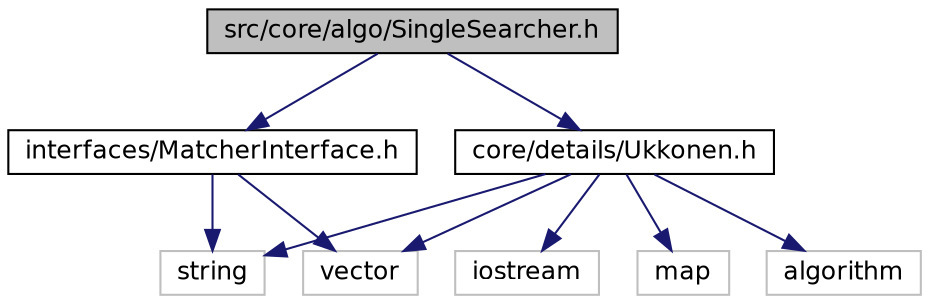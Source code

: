 digraph "src/core/algo/SingleSearcher.h"
{
 // INTERACTIVE_SVG=YES
 // LATEX_PDF_SIZE
  edge [fontname="Helvetica",fontsize="12",labelfontname="Helvetica",labelfontsize="12"];
  node [fontname="Helvetica",fontsize="12",shape=record];
  Node1 [label="src/core/algo/SingleSearcher.h",height=0.2,width=0.4,color="black", fillcolor="grey75", style="filled", fontcolor="black",tooltip=" "];
  Node1 -> Node2 [color="midnightblue",fontsize="12",style="solid"];
  Node2 [label="interfaces/MatcherInterface.h",height=0.2,width=0.4,color="black", fillcolor="white", style="filled",URL="$a00044.html",tooltip=" "];
  Node2 -> Node3 [color="midnightblue",fontsize="12",style="solid"];
  Node3 [label="vector",height=0.2,width=0.4,color="grey75", fillcolor="white", style="filled",tooltip=" "];
  Node2 -> Node4 [color="midnightblue",fontsize="12",style="solid"];
  Node4 [label="string",height=0.2,width=0.4,color="grey75", fillcolor="white", style="filled",tooltip=" "];
  Node1 -> Node5 [color="midnightblue",fontsize="12",style="solid"];
  Node5 [label="core/details/Ukkonen.h",height=0.2,width=0.4,color="black", fillcolor="white", style="filled",URL="$a00029.html",tooltip=" "];
  Node5 -> Node6 [color="midnightblue",fontsize="12",style="solid"];
  Node6 [label="iostream",height=0.2,width=0.4,color="grey75", fillcolor="white", style="filled",tooltip=" "];
  Node5 -> Node7 [color="midnightblue",fontsize="12",style="solid"];
  Node7 [label="map",height=0.2,width=0.4,color="grey75", fillcolor="white", style="filled",tooltip=" "];
  Node5 -> Node3 [color="midnightblue",fontsize="12",style="solid"];
  Node5 -> Node4 [color="midnightblue",fontsize="12",style="solid"];
  Node5 -> Node8 [color="midnightblue",fontsize="12",style="solid"];
  Node8 [label="algorithm",height=0.2,width=0.4,color="grey75", fillcolor="white", style="filled",tooltip=" "];
}
